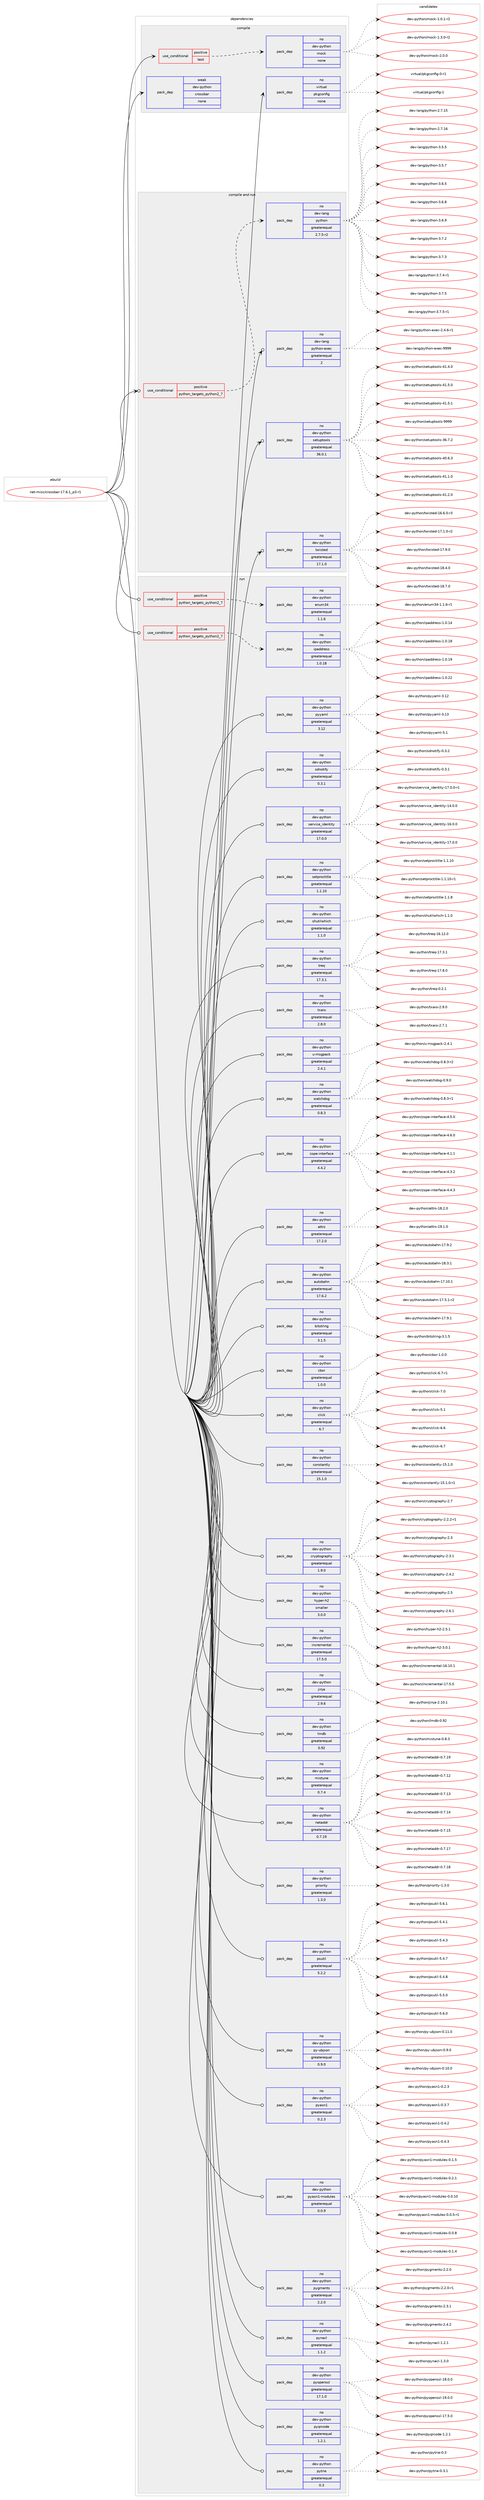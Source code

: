 digraph prolog {

# *************
# Graph options
# *************

newrank=true;
concentrate=true;
compound=true;
graph [rankdir=LR,fontname=Helvetica,fontsize=10,ranksep=1.5];#, ranksep=2.5, nodesep=0.2];
edge  [arrowhead=vee];
node  [fontname=Helvetica,fontsize=10];

# **********
# The ebuild
# **********

subgraph cluster_leftcol {
color=gray;
rank=same;
label=<<i>ebuild</i>>;
id [label="net-misc/crossbar-17.6.1_p3-r1", color=red, width=4, href="../net-misc/crossbar-17.6.1_p3-r1.svg"];
}

# ****************
# The dependencies
# ****************

subgraph cluster_midcol {
color=gray;
label=<<i>dependencies</i>>;
subgraph cluster_compile {
fillcolor="#eeeeee";
style=filled;
label=<<i>compile</i>>;
subgraph cond202887 {
dependency832027 [label=<<TABLE BORDER="0" CELLBORDER="1" CELLSPACING="0" CELLPADDING="4"><TR><TD ROWSPAN="3" CELLPADDING="10">use_conditional</TD></TR><TR><TD>positive</TD></TR><TR><TD>test</TD></TR></TABLE>>, shape=none, color=red];
subgraph pack614534 {
dependency832028 [label=<<TABLE BORDER="0" CELLBORDER="1" CELLSPACING="0" CELLPADDING="4" WIDTH="220"><TR><TD ROWSPAN="6" CELLPADDING="30">pack_dep</TD></TR><TR><TD WIDTH="110">no</TD></TR><TR><TD>dev-python</TD></TR><TR><TD>mock</TD></TR><TR><TD>none</TD></TR><TR><TD></TD></TR></TABLE>>, shape=none, color=blue];
}
dependency832027:e -> dependency832028:w [weight=20,style="dashed",arrowhead="vee"];
}
id:e -> dependency832027:w [weight=20,style="solid",arrowhead="vee"];
subgraph pack614535 {
dependency832029 [label=<<TABLE BORDER="0" CELLBORDER="1" CELLSPACING="0" CELLPADDING="4" WIDTH="220"><TR><TD ROWSPAN="6" CELLPADDING="30">pack_dep</TD></TR><TR><TD WIDTH="110">no</TD></TR><TR><TD>virtual</TD></TR><TR><TD>pkgconfig</TD></TR><TR><TD>none</TD></TR><TR><TD></TD></TR></TABLE>>, shape=none, color=blue];
}
id:e -> dependency832029:w [weight=20,style="solid",arrowhead="vee"];
subgraph pack614536 {
dependency832030 [label=<<TABLE BORDER="0" CELLBORDER="1" CELLSPACING="0" CELLPADDING="4" WIDTH="220"><TR><TD ROWSPAN="6" CELLPADDING="30">pack_dep</TD></TR><TR><TD WIDTH="110">weak</TD></TR><TR><TD>dev-python</TD></TR><TR><TD>crossbar</TD></TR><TR><TD>none</TD></TR><TR><TD></TD></TR></TABLE>>, shape=none, color=blue];
}
id:e -> dependency832030:w [weight=20,style="solid",arrowhead="vee"];
}
subgraph cluster_compileandrun {
fillcolor="#eeeeee";
style=filled;
label=<<i>compile and run</i>>;
subgraph cond202888 {
dependency832031 [label=<<TABLE BORDER="0" CELLBORDER="1" CELLSPACING="0" CELLPADDING="4"><TR><TD ROWSPAN="3" CELLPADDING="10">use_conditional</TD></TR><TR><TD>positive</TD></TR><TR><TD>python_targets_python2_7</TD></TR></TABLE>>, shape=none, color=red];
subgraph pack614537 {
dependency832032 [label=<<TABLE BORDER="0" CELLBORDER="1" CELLSPACING="0" CELLPADDING="4" WIDTH="220"><TR><TD ROWSPAN="6" CELLPADDING="30">pack_dep</TD></TR><TR><TD WIDTH="110">no</TD></TR><TR><TD>dev-lang</TD></TR><TR><TD>python</TD></TR><TR><TD>greaterequal</TD></TR><TR><TD>2.7.5-r2</TD></TR></TABLE>>, shape=none, color=blue];
}
dependency832031:e -> dependency832032:w [weight=20,style="dashed",arrowhead="vee"];
}
id:e -> dependency832031:w [weight=20,style="solid",arrowhead="odotvee"];
subgraph pack614538 {
dependency832033 [label=<<TABLE BORDER="0" CELLBORDER="1" CELLSPACING="0" CELLPADDING="4" WIDTH="220"><TR><TD ROWSPAN="6" CELLPADDING="30">pack_dep</TD></TR><TR><TD WIDTH="110">no</TD></TR><TR><TD>dev-lang</TD></TR><TR><TD>python-exec</TD></TR><TR><TD>greaterequal</TD></TR><TR><TD>2</TD></TR></TABLE>>, shape=none, color=blue];
}
id:e -> dependency832033:w [weight=20,style="solid",arrowhead="odotvee"];
subgraph pack614539 {
dependency832034 [label=<<TABLE BORDER="0" CELLBORDER="1" CELLSPACING="0" CELLPADDING="4" WIDTH="220"><TR><TD ROWSPAN="6" CELLPADDING="30">pack_dep</TD></TR><TR><TD WIDTH="110">no</TD></TR><TR><TD>dev-python</TD></TR><TR><TD>setuptools</TD></TR><TR><TD>greaterequal</TD></TR><TR><TD>36.0.1</TD></TR></TABLE>>, shape=none, color=blue];
}
id:e -> dependency832034:w [weight=20,style="solid",arrowhead="odotvee"];
subgraph pack614540 {
dependency832035 [label=<<TABLE BORDER="0" CELLBORDER="1" CELLSPACING="0" CELLPADDING="4" WIDTH="220"><TR><TD ROWSPAN="6" CELLPADDING="30">pack_dep</TD></TR><TR><TD WIDTH="110">no</TD></TR><TR><TD>dev-python</TD></TR><TR><TD>twisted</TD></TR><TR><TD>greaterequal</TD></TR><TR><TD>17.1.0</TD></TR></TABLE>>, shape=none, color=blue];
}
id:e -> dependency832035:w [weight=20,style="solid",arrowhead="odotvee"];
}
subgraph cluster_run {
fillcolor="#eeeeee";
style=filled;
label=<<i>run</i>>;
subgraph cond202889 {
dependency832036 [label=<<TABLE BORDER="0" CELLBORDER="1" CELLSPACING="0" CELLPADDING="4"><TR><TD ROWSPAN="3" CELLPADDING="10">use_conditional</TD></TR><TR><TD>positive</TD></TR><TR><TD>python_targets_python2_7</TD></TR></TABLE>>, shape=none, color=red];
subgraph pack614541 {
dependency832037 [label=<<TABLE BORDER="0" CELLBORDER="1" CELLSPACING="0" CELLPADDING="4" WIDTH="220"><TR><TD ROWSPAN="6" CELLPADDING="30">pack_dep</TD></TR><TR><TD WIDTH="110">no</TD></TR><TR><TD>dev-python</TD></TR><TR><TD>enum34</TD></TR><TR><TD>greaterequal</TD></TR><TR><TD>1.1.6</TD></TR></TABLE>>, shape=none, color=blue];
}
dependency832036:e -> dependency832037:w [weight=20,style="dashed",arrowhead="vee"];
}
id:e -> dependency832036:w [weight=20,style="solid",arrowhead="odot"];
subgraph cond202890 {
dependency832038 [label=<<TABLE BORDER="0" CELLBORDER="1" CELLSPACING="0" CELLPADDING="4"><TR><TD ROWSPAN="3" CELLPADDING="10">use_conditional</TD></TR><TR><TD>positive</TD></TR><TR><TD>python_targets_python2_7</TD></TR></TABLE>>, shape=none, color=red];
subgraph pack614542 {
dependency832039 [label=<<TABLE BORDER="0" CELLBORDER="1" CELLSPACING="0" CELLPADDING="4" WIDTH="220"><TR><TD ROWSPAN="6" CELLPADDING="30">pack_dep</TD></TR><TR><TD WIDTH="110">no</TD></TR><TR><TD>dev-python</TD></TR><TR><TD>ipaddress</TD></TR><TR><TD>greaterequal</TD></TR><TR><TD>1.0.18</TD></TR></TABLE>>, shape=none, color=blue];
}
dependency832038:e -> dependency832039:w [weight=20,style="dashed",arrowhead="vee"];
}
id:e -> dependency832038:w [weight=20,style="solid",arrowhead="odot"];
subgraph pack614543 {
dependency832040 [label=<<TABLE BORDER="0" CELLBORDER="1" CELLSPACING="0" CELLPADDING="4" WIDTH="220"><TR><TD ROWSPAN="6" CELLPADDING="30">pack_dep</TD></TR><TR><TD WIDTH="110">no</TD></TR><TR><TD>dev-python</TD></TR><TR><TD>attrs</TD></TR><TR><TD>greaterequal</TD></TR><TR><TD>17.2.0</TD></TR></TABLE>>, shape=none, color=blue];
}
id:e -> dependency832040:w [weight=20,style="solid",arrowhead="odot"];
subgraph pack614544 {
dependency832041 [label=<<TABLE BORDER="0" CELLBORDER="1" CELLSPACING="0" CELLPADDING="4" WIDTH="220"><TR><TD ROWSPAN="6" CELLPADDING="30">pack_dep</TD></TR><TR><TD WIDTH="110">no</TD></TR><TR><TD>dev-python</TD></TR><TR><TD>autobahn</TD></TR><TR><TD>greaterequal</TD></TR><TR><TD>17.6.2</TD></TR></TABLE>>, shape=none, color=blue];
}
id:e -> dependency832041:w [weight=20,style="solid",arrowhead="odot"];
subgraph pack614545 {
dependency832042 [label=<<TABLE BORDER="0" CELLBORDER="1" CELLSPACING="0" CELLPADDING="4" WIDTH="220"><TR><TD ROWSPAN="6" CELLPADDING="30">pack_dep</TD></TR><TR><TD WIDTH="110">no</TD></TR><TR><TD>dev-python</TD></TR><TR><TD>bitstring</TD></TR><TR><TD>greaterequal</TD></TR><TR><TD>3.1.5</TD></TR></TABLE>>, shape=none, color=blue];
}
id:e -> dependency832042:w [weight=20,style="solid",arrowhead="odot"];
subgraph pack614546 {
dependency832043 [label=<<TABLE BORDER="0" CELLBORDER="1" CELLSPACING="0" CELLPADDING="4" WIDTH="220"><TR><TD ROWSPAN="6" CELLPADDING="30">pack_dep</TD></TR><TR><TD WIDTH="110">no</TD></TR><TR><TD>dev-python</TD></TR><TR><TD>cbor</TD></TR><TR><TD>greaterequal</TD></TR><TR><TD>1.0.0</TD></TR></TABLE>>, shape=none, color=blue];
}
id:e -> dependency832043:w [weight=20,style="solid",arrowhead="odot"];
subgraph pack614547 {
dependency832044 [label=<<TABLE BORDER="0" CELLBORDER="1" CELLSPACING="0" CELLPADDING="4" WIDTH="220"><TR><TD ROWSPAN="6" CELLPADDING="30">pack_dep</TD></TR><TR><TD WIDTH="110">no</TD></TR><TR><TD>dev-python</TD></TR><TR><TD>click</TD></TR><TR><TD>greaterequal</TD></TR><TR><TD>6.7</TD></TR></TABLE>>, shape=none, color=blue];
}
id:e -> dependency832044:w [weight=20,style="solid",arrowhead="odot"];
subgraph pack614548 {
dependency832045 [label=<<TABLE BORDER="0" CELLBORDER="1" CELLSPACING="0" CELLPADDING="4" WIDTH="220"><TR><TD ROWSPAN="6" CELLPADDING="30">pack_dep</TD></TR><TR><TD WIDTH="110">no</TD></TR><TR><TD>dev-python</TD></TR><TR><TD>constantly</TD></TR><TR><TD>greaterequal</TD></TR><TR><TD>15.1.0</TD></TR></TABLE>>, shape=none, color=blue];
}
id:e -> dependency832045:w [weight=20,style="solid",arrowhead="odot"];
subgraph pack614549 {
dependency832046 [label=<<TABLE BORDER="0" CELLBORDER="1" CELLSPACING="0" CELLPADDING="4" WIDTH="220"><TR><TD ROWSPAN="6" CELLPADDING="30">pack_dep</TD></TR><TR><TD WIDTH="110">no</TD></TR><TR><TD>dev-python</TD></TR><TR><TD>cryptography</TD></TR><TR><TD>greaterequal</TD></TR><TR><TD>1.9.0</TD></TR></TABLE>>, shape=none, color=blue];
}
id:e -> dependency832046:w [weight=20,style="solid",arrowhead="odot"];
subgraph pack614550 {
dependency832047 [label=<<TABLE BORDER="0" CELLBORDER="1" CELLSPACING="0" CELLPADDING="4" WIDTH="220"><TR><TD ROWSPAN="6" CELLPADDING="30">pack_dep</TD></TR><TR><TD WIDTH="110">no</TD></TR><TR><TD>dev-python</TD></TR><TR><TD>hyper-h2</TD></TR><TR><TD>smaller</TD></TR><TR><TD>3.0.0</TD></TR></TABLE>>, shape=none, color=blue];
}
id:e -> dependency832047:w [weight=20,style="solid",arrowhead="odot"];
subgraph pack614551 {
dependency832048 [label=<<TABLE BORDER="0" CELLBORDER="1" CELLSPACING="0" CELLPADDING="4" WIDTH="220"><TR><TD ROWSPAN="6" CELLPADDING="30">pack_dep</TD></TR><TR><TD WIDTH="110">no</TD></TR><TR><TD>dev-python</TD></TR><TR><TD>incremental</TD></TR><TR><TD>greaterequal</TD></TR><TR><TD>17.5.0</TD></TR></TABLE>>, shape=none, color=blue];
}
id:e -> dependency832048:w [weight=20,style="solid",arrowhead="odot"];
subgraph pack614552 {
dependency832049 [label=<<TABLE BORDER="0" CELLBORDER="1" CELLSPACING="0" CELLPADDING="4" WIDTH="220"><TR><TD ROWSPAN="6" CELLPADDING="30">pack_dep</TD></TR><TR><TD WIDTH="110">no</TD></TR><TR><TD>dev-python</TD></TR><TR><TD>jinja</TD></TR><TR><TD>greaterequal</TD></TR><TR><TD>2.9.6</TD></TR></TABLE>>, shape=none, color=blue];
}
id:e -> dependency832049:w [weight=20,style="solid",arrowhead="odot"];
subgraph pack614553 {
dependency832050 [label=<<TABLE BORDER="0" CELLBORDER="1" CELLSPACING="0" CELLPADDING="4" WIDTH="220"><TR><TD ROWSPAN="6" CELLPADDING="30">pack_dep</TD></TR><TR><TD WIDTH="110">no</TD></TR><TR><TD>dev-python</TD></TR><TR><TD>lmdb</TD></TR><TR><TD>greaterequal</TD></TR><TR><TD>0.92</TD></TR></TABLE>>, shape=none, color=blue];
}
id:e -> dependency832050:w [weight=20,style="solid",arrowhead="odot"];
subgraph pack614554 {
dependency832051 [label=<<TABLE BORDER="0" CELLBORDER="1" CELLSPACING="0" CELLPADDING="4" WIDTH="220"><TR><TD ROWSPAN="6" CELLPADDING="30">pack_dep</TD></TR><TR><TD WIDTH="110">no</TD></TR><TR><TD>dev-python</TD></TR><TR><TD>mistune</TD></TR><TR><TD>greaterequal</TD></TR><TR><TD>0.7.4</TD></TR></TABLE>>, shape=none, color=blue];
}
id:e -> dependency832051:w [weight=20,style="solid",arrowhead="odot"];
subgraph pack614555 {
dependency832052 [label=<<TABLE BORDER="0" CELLBORDER="1" CELLSPACING="0" CELLPADDING="4" WIDTH="220"><TR><TD ROWSPAN="6" CELLPADDING="30">pack_dep</TD></TR><TR><TD WIDTH="110">no</TD></TR><TR><TD>dev-python</TD></TR><TR><TD>netaddr</TD></TR><TR><TD>greaterequal</TD></TR><TR><TD>0.7.19</TD></TR></TABLE>>, shape=none, color=blue];
}
id:e -> dependency832052:w [weight=20,style="solid",arrowhead="odot"];
subgraph pack614556 {
dependency832053 [label=<<TABLE BORDER="0" CELLBORDER="1" CELLSPACING="0" CELLPADDING="4" WIDTH="220"><TR><TD ROWSPAN="6" CELLPADDING="30">pack_dep</TD></TR><TR><TD WIDTH="110">no</TD></TR><TR><TD>dev-python</TD></TR><TR><TD>priority</TD></TR><TR><TD>greaterequal</TD></TR><TR><TD>1.3.0</TD></TR></TABLE>>, shape=none, color=blue];
}
id:e -> dependency832053:w [weight=20,style="solid",arrowhead="odot"];
subgraph pack614557 {
dependency832054 [label=<<TABLE BORDER="0" CELLBORDER="1" CELLSPACING="0" CELLPADDING="4" WIDTH="220"><TR><TD ROWSPAN="6" CELLPADDING="30">pack_dep</TD></TR><TR><TD WIDTH="110">no</TD></TR><TR><TD>dev-python</TD></TR><TR><TD>psutil</TD></TR><TR><TD>greaterequal</TD></TR><TR><TD>5.2.2</TD></TR></TABLE>>, shape=none, color=blue];
}
id:e -> dependency832054:w [weight=20,style="solid",arrowhead="odot"];
subgraph pack614558 {
dependency832055 [label=<<TABLE BORDER="0" CELLBORDER="1" CELLSPACING="0" CELLPADDING="4" WIDTH="220"><TR><TD ROWSPAN="6" CELLPADDING="30">pack_dep</TD></TR><TR><TD WIDTH="110">no</TD></TR><TR><TD>dev-python</TD></TR><TR><TD>py-ubjson</TD></TR><TR><TD>greaterequal</TD></TR><TR><TD>0.9.0</TD></TR></TABLE>>, shape=none, color=blue];
}
id:e -> dependency832055:w [weight=20,style="solid",arrowhead="odot"];
subgraph pack614559 {
dependency832056 [label=<<TABLE BORDER="0" CELLBORDER="1" CELLSPACING="0" CELLPADDING="4" WIDTH="220"><TR><TD ROWSPAN="6" CELLPADDING="30">pack_dep</TD></TR><TR><TD WIDTH="110">no</TD></TR><TR><TD>dev-python</TD></TR><TR><TD>pyasn1</TD></TR><TR><TD>greaterequal</TD></TR><TR><TD>0.2.3</TD></TR></TABLE>>, shape=none, color=blue];
}
id:e -> dependency832056:w [weight=20,style="solid",arrowhead="odot"];
subgraph pack614560 {
dependency832057 [label=<<TABLE BORDER="0" CELLBORDER="1" CELLSPACING="0" CELLPADDING="4" WIDTH="220"><TR><TD ROWSPAN="6" CELLPADDING="30">pack_dep</TD></TR><TR><TD WIDTH="110">no</TD></TR><TR><TD>dev-python</TD></TR><TR><TD>pyasn1-modules</TD></TR><TR><TD>greaterequal</TD></TR><TR><TD>0.0.9</TD></TR></TABLE>>, shape=none, color=blue];
}
id:e -> dependency832057:w [weight=20,style="solid",arrowhead="odot"];
subgraph pack614561 {
dependency832058 [label=<<TABLE BORDER="0" CELLBORDER="1" CELLSPACING="0" CELLPADDING="4" WIDTH="220"><TR><TD ROWSPAN="6" CELLPADDING="30">pack_dep</TD></TR><TR><TD WIDTH="110">no</TD></TR><TR><TD>dev-python</TD></TR><TR><TD>pygments</TD></TR><TR><TD>greaterequal</TD></TR><TR><TD>2.2.0</TD></TR></TABLE>>, shape=none, color=blue];
}
id:e -> dependency832058:w [weight=20,style="solid",arrowhead="odot"];
subgraph pack614562 {
dependency832059 [label=<<TABLE BORDER="0" CELLBORDER="1" CELLSPACING="0" CELLPADDING="4" WIDTH="220"><TR><TD ROWSPAN="6" CELLPADDING="30">pack_dep</TD></TR><TR><TD WIDTH="110">no</TD></TR><TR><TD>dev-python</TD></TR><TR><TD>pynacl</TD></TR><TR><TD>greaterequal</TD></TR><TR><TD>1.1.2</TD></TR></TABLE>>, shape=none, color=blue];
}
id:e -> dependency832059:w [weight=20,style="solid",arrowhead="odot"];
subgraph pack614563 {
dependency832060 [label=<<TABLE BORDER="0" CELLBORDER="1" CELLSPACING="0" CELLPADDING="4" WIDTH="220"><TR><TD ROWSPAN="6" CELLPADDING="30">pack_dep</TD></TR><TR><TD WIDTH="110">no</TD></TR><TR><TD>dev-python</TD></TR><TR><TD>pyopenssl</TD></TR><TR><TD>greaterequal</TD></TR><TR><TD>17.1.0</TD></TR></TABLE>>, shape=none, color=blue];
}
id:e -> dependency832060:w [weight=20,style="solid",arrowhead="odot"];
subgraph pack614564 {
dependency832061 [label=<<TABLE BORDER="0" CELLBORDER="1" CELLSPACING="0" CELLPADDING="4" WIDTH="220"><TR><TD ROWSPAN="6" CELLPADDING="30">pack_dep</TD></TR><TR><TD WIDTH="110">no</TD></TR><TR><TD>dev-python</TD></TR><TR><TD>pyqrcode</TD></TR><TR><TD>greaterequal</TD></TR><TR><TD>1.2.1</TD></TR></TABLE>>, shape=none, color=blue];
}
id:e -> dependency832061:w [weight=20,style="solid",arrowhead="odot"];
subgraph pack614565 {
dependency832062 [label=<<TABLE BORDER="0" CELLBORDER="1" CELLSPACING="0" CELLPADDING="4" WIDTH="220"><TR><TD ROWSPAN="6" CELLPADDING="30">pack_dep</TD></TR><TR><TD WIDTH="110">no</TD></TR><TR><TD>dev-python</TD></TR><TR><TD>pytrie</TD></TR><TR><TD>greaterequal</TD></TR><TR><TD>0.3</TD></TR></TABLE>>, shape=none, color=blue];
}
id:e -> dependency832062:w [weight=20,style="solid",arrowhead="odot"];
subgraph pack614566 {
dependency832063 [label=<<TABLE BORDER="0" CELLBORDER="1" CELLSPACING="0" CELLPADDING="4" WIDTH="220"><TR><TD ROWSPAN="6" CELLPADDING="30">pack_dep</TD></TR><TR><TD WIDTH="110">no</TD></TR><TR><TD>dev-python</TD></TR><TR><TD>pyyaml</TD></TR><TR><TD>greaterequal</TD></TR><TR><TD>3.12</TD></TR></TABLE>>, shape=none, color=blue];
}
id:e -> dependency832063:w [weight=20,style="solid",arrowhead="odot"];
subgraph pack614567 {
dependency832064 [label=<<TABLE BORDER="0" CELLBORDER="1" CELLSPACING="0" CELLPADDING="4" WIDTH="220"><TR><TD ROWSPAN="6" CELLPADDING="30">pack_dep</TD></TR><TR><TD WIDTH="110">no</TD></TR><TR><TD>dev-python</TD></TR><TR><TD>sdnotify</TD></TR><TR><TD>greaterequal</TD></TR><TR><TD>0.3.1</TD></TR></TABLE>>, shape=none, color=blue];
}
id:e -> dependency832064:w [weight=20,style="solid",arrowhead="odot"];
subgraph pack614568 {
dependency832065 [label=<<TABLE BORDER="0" CELLBORDER="1" CELLSPACING="0" CELLPADDING="4" WIDTH="220"><TR><TD ROWSPAN="6" CELLPADDING="30">pack_dep</TD></TR><TR><TD WIDTH="110">no</TD></TR><TR><TD>dev-python</TD></TR><TR><TD>service_identity</TD></TR><TR><TD>greaterequal</TD></TR><TR><TD>17.0.0</TD></TR></TABLE>>, shape=none, color=blue];
}
id:e -> dependency832065:w [weight=20,style="solid",arrowhead="odot"];
subgraph pack614569 {
dependency832066 [label=<<TABLE BORDER="0" CELLBORDER="1" CELLSPACING="0" CELLPADDING="4" WIDTH="220"><TR><TD ROWSPAN="6" CELLPADDING="30">pack_dep</TD></TR><TR><TD WIDTH="110">no</TD></TR><TR><TD>dev-python</TD></TR><TR><TD>setproctitle</TD></TR><TR><TD>greaterequal</TD></TR><TR><TD>1.1.10</TD></TR></TABLE>>, shape=none, color=blue];
}
id:e -> dependency832066:w [weight=20,style="solid",arrowhead="odot"];
subgraph pack614570 {
dependency832067 [label=<<TABLE BORDER="0" CELLBORDER="1" CELLSPACING="0" CELLPADDING="4" WIDTH="220"><TR><TD ROWSPAN="6" CELLPADDING="30">pack_dep</TD></TR><TR><TD WIDTH="110">no</TD></TR><TR><TD>dev-python</TD></TR><TR><TD>shutilwhich</TD></TR><TR><TD>greaterequal</TD></TR><TR><TD>1.1.0</TD></TR></TABLE>>, shape=none, color=blue];
}
id:e -> dependency832067:w [weight=20,style="solid",arrowhead="odot"];
subgraph pack614571 {
dependency832068 [label=<<TABLE BORDER="0" CELLBORDER="1" CELLSPACING="0" CELLPADDING="4" WIDTH="220"><TR><TD ROWSPAN="6" CELLPADDING="30">pack_dep</TD></TR><TR><TD WIDTH="110">no</TD></TR><TR><TD>dev-python</TD></TR><TR><TD>treq</TD></TR><TR><TD>greaterequal</TD></TR><TR><TD>17.3.1</TD></TR></TABLE>>, shape=none, color=blue];
}
id:e -> dependency832068:w [weight=20,style="solid",arrowhead="odot"];
subgraph pack614572 {
dependency832069 [label=<<TABLE BORDER="0" CELLBORDER="1" CELLSPACING="0" CELLPADDING="4" WIDTH="220"><TR><TD ROWSPAN="6" CELLPADDING="30">pack_dep</TD></TR><TR><TD WIDTH="110">no</TD></TR><TR><TD>dev-python</TD></TR><TR><TD>txaio</TD></TR><TR><TD>greaterequal</TD></TR><TR><TD>2.8.0</TD></TR></TABLE>>, shape=none, color=blue];
}
id:e -> dependency832069:w [weight=20,style="solid",arrowhead="odot"];
subgraph pack614573 {
dependency832070 [label=<<TABLE BORDER="0" CELLBORDER="1" CELLSPACING="0" CELLPADDING="4" WIDTH="220"><TR><TD ROWSPAN="6" CELLPADDING="30">pack_dep</TD></TR><TR><TD WIDTH="110">no</TD></TR><TR><TD>dev-python</TD></TR><TR><TD>u-msgpack</TD></TR><TR><TD>greaterequal</TD></TR><TR><TD>2.4.1</TD></TR></TABLE>>, shape=none, color=blue];
}
id:e -> dependency832070:w [weight=20,style="solid",arrowhead="odot"];
subgraph pack614574 {
dependency832071 [label=<<TABLE BORDER="0" CELLBORDER="1" CELLSPACING="0" CELLPADDING="4" WIDTH="220"><TR><TD ROWSPAN="6" CELLPADDING="30">pack_dep</TD></TR><TR><TD WIDTH="110">no</TD></TR><TR><TD>dev-python</TD></TR><TR><TD>watchdog</TD></TR><TR><TD>greaterequal</TD></TR><TR><TD>0.8.3</TD></TR></TABLE>>, shape=none, color=blue];
}
id:e -> dependency832071:w [weight=20,style="solid",arrowhead="odot"];
subgraph pack614575 {
dependency832072 [label=<<TABLE BORDER="0" CELLBORDER="1" CELLSPACING="0" CELLPADDING="4" WIDTH="220"><TR><TD ROWSPAN="6" CELLPADDING="30">pack_dep</TD></TR><TR><TD WIDTH="110">no</TD></TR><TR><TD>dev-python</TD></TR><TR><TD>zope-interface</TD></TR><TR><TD>greaterequal</TD></TR><TR><TD>4.4.2</TD></TR></TABLE>>, shape=none, color=blue];
}
id:e -> dependency832072:w [weight=20,style="solid",arrowhead="odot"];
}
}

# **************
# The candidates
# **************

subgraph cluster_choices {
rank=same;
color=gray;
label=<<i>candidates</i>>;

subgraph choice614534 {
color=black;
nodesep=1;
choice1001011184511212111610411111047109111991074549464846494511450 [label="dev-python/mock-1.0.1-r2", color=red, width=4,href="../dev-python/mock-1.0.1-r2.svg"];
choice1001011184511212111610411111047109111991074549465146484511450 [label="dev-python/mock-1.3.0-r2", color=red, width=4,href="../dev-python/mock-1.3.0-r2.svg"];
choice100101118451121211161041111104710911199107455046484648 [label="dev-python/mock-2.0.0", color=red, width=4,href="../dev-python/mock-2.0.0.svg"];
dependency832028:e -> choice1001011184511212111610411111047109111991074549464846494511450:w [style=dotted,weight="100"];
dependency832028:e -> choice1001011184511212111610411111047109111991074549465146484511450:w [style=dotted,weight="100"];
dependency832028:e -> choice100101118451121211161041111104710911199107455046484648:w [style=dotted,weight="100"];
}
subgraph choice614535 {
color=black;
nodesep=1;
choice11810511411611797108471121071039911111010210510345484511449 [label="virtual/pkgconfig-0-r1", color=red, width=4,href="../virtual/pkgconfig-0-r1.svg"];
choice1181051141161179710847112107103991111101021051034549 [label="virtual/pkgconfig-1", color=red, width=4,href="../virtual/pkgconfig-1.svg"];
dependency832029:e -> choice11810511411611797108471121071039911111010210510345484511449:w [style=dotted,weight="100"];
dependency832029:e -> choice1181051141161179710847112107103991111101021051034549:w [style=dotted,weight="100"];
}
subgraph choice614536 {
color=black;
nodesep=1;
}
subgraph choice614537 {
color=black;
nodesep=1;
choice10010111845108971101034711212111610411111045504655464953 [label="dev-lang/python-2.7.15", color=red, width=4,href="../dev-lang/python-2.7.15.svg"];
choice10010111845108971101034711212111610411111045504655464954 [label="dev-lang/python-2.7.16", color=red, width=4,href="../dev-lang/python-2.7.16.svg"];
choice100101118451089711010347112121116104111110455146534653 [label="dev-lang/python-3.5.5", color=red, width=4,href="../dev-lang/python-3.5.5.svg"];
choice100101118451089711010347112121116104111110455146534655 [label="dev-lang/python-3.5.7", color=red, width=4,href="../dev-lang/python-3.5.7.svg"];
choice100101118451089711010347112121116104111110455146544653 [label="dev-lang/python-3.6.5", color=red, width=4,href="../dev-lang/python-3.6.5.svg"];
choice100101118451089711010347112121116104111110455146544656 [label="dev-lang/python-3.6.8", color=red, width=4,href="../dev-lang/python-3.6.8.svg"];
choice100101118451089711010347112121116104111110455146544657 [label="dev-lang/python-3.6.9", color=red, width=4,href="../dev-lang/python-3.6.9.svg"];
choice100101118451089711010347112121116104111110455146554650 [label="dev-lang/python-3.7.2", color=red, width=4,href="../dev-lang/python-3.7.2.svg"];
choice100101118451089711010347112121116104111110455146554651 [label="dev-lang/python-3.7.3", color=red, width=4,href="../dev-lang/python-3.7.3.svg"];
choice1001011184510897110103471121211161041111104551465546524511449 [label="dev-lang/python-3.7.4-r1", color=red, width=4,href="../dev-lang/python-3.7.4-r1.svg"];
choice100101118451089711010347112121116104111110455146554653 [label="dev-lang/python-3.7.5", color=red, width=4,href="../dev-lang/python-3.7.5.svg"];
choice1001011184510897110103471121211161041111104551465546534511449 [label="dev-lang/python-3.7.5-r1", color=red, width=4,href="../dev-lang/python-3.7.5-r1.svg"];
dependency832032:e -> choice10010111845108971101034711212111610411111045504655464953:w [style=dotted,weight="100"];
dependency832032:e -> choice10010111845108971101034711212111610411111045504655464954:w [style=dotted,weight="100"];
dependency832032:e -> choice100101118451089711010347112121116104111110455146534653:w [style=dotted,weight="100"];
dependency832032:e -> choice100101118451089711010347112121116104111110455146534655:w [style=dotted,weight="100"];
dependency832032:e -> choice100101118451089711010347112121116104111110455146544653:w [style=dotted,weight="100"];
dependency832032:e -> choice100101118451089711010347112121116104111110455146544656:w [style=dotted,weight="100"];
dependency832032:e -> choice100101118451089711010347112121116104111110455146544657:w [style=dotted,weight="100"];
dependency832032:e -> choice100101118451089711010347112121116104111110455146554650:w [style=dotted,weight="100"];
dependency832032:e -> choice100101118451089711010347112121116104111110455146554651:w [style=dotted,weight="100"];
dependency832032:e -> choice1001011184510897110103471121211161041111104551465546524511449:w [style=dotted,weight="100"];
dependency832032:e -> choice100101118451089711010347112121116104111110455146554653:w [style=dotted,weight="100"];
dependency832032:e -> choice1001011184510897110103471121211161041111104551465546534511449:w [style=dotted,weight="100"];
}
subgraph choice614538 {
color=black;
nodesep=1;
choice10010111845108971101034711212111610411111045101120101994550465246544511449 [label="dev-lang/python-exec-2.4.6-r1", color=red, width=4,href="../dev-lang/python-exec-2.4.6-r1.svg"];
choice10010111845108971101034711212111610411111045101120101994557575757 [label="dev-lang/python-exec-9999", color=red, width=4,href="../dev-lang/python-exec-9999.svg"];
dependency832033:e -> choice10010111845108971101034711212111610411111045101120101994550465246544511449:w [style=dotted,weight="100"];
dependency832033:e -> choice10010111845108971101034711212111610411111045101120101994557575757:w [style=dotted,weight="100"];
}
subgraph choice614539 {
color=black;
nodesep=1;
choice100101118451121211161041111104711510111611711211611111110811545515446554650 [label="dev-python/setuptools-36.7.2", color=red, width=4,href="../dev-python/setuptools-36.7.2.svg"];
choice100101118451121211161041111104711510111611711211611111110811545524846544651 [label="dev-python/setuptools-40.6.3", color=red, width=4,href="../dev-python/setuptools-40.6.3.svg"];
choice100101118451121211161041111104711510111611711211611111110811545524946494648 [label="dev-python/setuptools-41.1.0", color=red, width=4,href="../dev-python/setuptools-41.1.0.svg"];
choice100101118451121211161041111104711510111611711211611111110811545524946504648 [label="dev-python/setuptools-41.2.0", color=red, width=4,href="../dev-python/setuptools-41.2.0.svg"];
choice100101118451121211161041111104711510111611711211611111110811545524946524648 [label="dev-python/setuptools-41.4.0", color=red, width=4,href="../dev-python/setuptools-41.4.0.svg"];
choice100101118451121211161041111104711510111611711211611111110811545524946534648 [label="dev-python/setuptools-41.5.0", color=red, width=4,href="../dev-python/setuptools-41.5.0.svg"];
choice100101118451121211161041111104711510111611711211611111110811545524946534649 [label="dev-python/setuptools-41.5.1", color=red, width=4,href="../dev-python/setuptools-41.5.1.svg"];
choice10010111845112121116104111110471151011161171121161111111081154557575757 [label="dev-python/setuptools-9999", color=red, width=4,href="../dev-python/setuptools-9999.svg"];
dependency832034:e -> choice100101118451121211161041111104711510111611711211611111110811545515446554650:w [style=dotted,weight="100"];
dependency832034:e -> choice100101118451121211161041111104711510111611711211611111110811545524846544651:w [style=dotted,weight="100"];
dependency832034:e -> choice100101118451121211161041111104711510111611711211611111110811545524946494648:w [style=dotted,weight="100"];
dependency832034:e -> choice100101118451121211161041111104711510111611711211611111110811545524946504648:w [style=dotted,weight="100"];
dependency832034:e -> choice100101118451121211161041111104711510111611711211611111110811545524946524648:w [style=dotted,weight="100"];
dependency832034:e -> choice100101118451121211161041111104711510111611711211611111110811545524946534648:w [style=dotted,weight="100"];
dependency832034:e -> choice100101118451121211161041111104711510111611711211611111110811545524946534649:w [style=dotted,weight="100"];
dependency832034:e -> choice10010111845112121116104111110471151011161171121161111111081154557575757:w [style=dotted,weight="100"];
}
subgraph choice614540 {
color=black;
nodesep=1;
choice1001011184511212111610411111047116119105115116101100454954465446484511451 [label="dev-python/twisted-16.6.0-r3", color=red, width=4,href="../dev-python/twisted-16.6.0-r3.svg"];
choice1001011184511212111610411111047116119105115116101100454955464946484511450 [label="dev-python/twisted-17.1.0-r2", color=red, width=4,href="../dev-python/twisted-17.1.0-r2.svg"];
choice100101118451121211161041111104711611910511511610110045495546574648 [label="dev-python/twisted-17.9.0", color=red, width=4,href="../dev-python/twisted-17.9.0.svg"];
choice100101118451121211161041111104711611910511511610110045495646524648 [label="dev-python/twisted-18.4.0", color=red, width=4,href="../dev-python/twisted-18.4.0.svg"];
choice100101118451121211161041111104711611910511511610110045495646554648 [label="dev-python/twisted-18.7.0", color=red, width=4,href="../dev-python/twisted-18.7.0.svg"];
dependency832035:e -> choice1001011184511212111610411111047116119105115116101100454954465446484511451:w [style=dotted,weight="100"];
dependency832035:e -> choice1001011184511212111610411111047116119105115116101100454955464946484511450:w [style=dotted,weight="100"];
dependency832035:e -> choice100101118451121211161041111104711611910511511610110045495546574648:w [style=dotted,weight="100"];
dependency832035:e -> choice100101118451121211161041111104711611910511511610110045495646524648:w [style=dotted,weight="100"];
dependency832035:e -> choice100101118451121211161041111104711611910511511610110045495646554648:w [style=dotted,weight="100"];
}
subgraph choice614541 {
color=black;
nodesep=1;
choice100101118451121211161041111104710111011710951524549464946544511449 [label="dev-python/enum34-1.1.6-r1", color=red, width=4,href="../dev-python/enum34-1.1.6-r1.svg"];
dependency832037:e -> choice100101118451121211161041111104710111011710951524549464946544511449:w [style=dotted,weight="100"];
}
subgraph choice614542 {
color=black;
nodesep=1;
choice10010111845112121116104111110471051129710010011410111511545494648464952 [label="dev-python/ipaddress-1.0.14", color=red, width=4,href="../dev-python/ipaddress-1.0.14.svg"];
choice10010111845112121116104111110471051129710010011410111511545494648464956 [label="dev-python/ipaddress-1.0.18", color=red, width=4,href="../dev-python/ipaddress-1.0.18.svg"];
choice10010111845112121116104111110471051129710010011410111511545494648464957 [label="dev-python/ipaddress-1.0.19", color=red, width=4,href="../dev-python/ipaddress-1.0.19.svg"];
choice10010111845112121116104111110471051129710010011410111511545494648465050 [label="dev-python/ipaddress-1.0.22", color=red, width=4,href="../dev-python/ipaddress-1.0.22.svg"];
dependency832039:e -> choice10010111845112121116104111110471051129710010011410111511545494648464952:w [style=dotted,weight="100"];
dependency832039:e -> choice10010111845112121116104111110471051129710010011410111511545494648464956:w [style=dotted,weight="100"];
dependency832039:e -> choice10010111845112121116104111110471051129710010011410111511545494648464957:w [style=dotted,weight="100"];
dependency832039:e -> choice10010111845112121116104111110471051129710010011410111511545494648465050:w [style=dotted,weight="100"];
}
subgraph choice614543 {
color=black;
nodesep=1;
choice10010111845112121116104111110479711611611411545495646504648 [label="dev-python/attrs-18.2.0", color=red, width=4,href="../dev-python/attrs-18.2.0.svg"];
choice10010111845112121116104111110479711611611411545495746494648 [label="dev-python/attrs-19.1.0", color=red, width=4,href="../dev-python/attrs-19.1.0.svg"];
dependency832040:e -> choice10010111845112121116104111110479711611611411545495646504648:w [style=dotted,weight="100"];
dependency832040:e -> choice10010111845112121116104111110479711611611411545495746494648:w [style=dotted,weight="100"];
}
subgraph choice614544 {
color=black;
nodesep=1;
choice10010111845112121116104111110479711711611198971041104549554649484649 [label="dev-python/autobahn-17.10.1", color=red, width=4,href="../dev-python/autobahn-17.10.1.svg"];
choice1001011184511212111610411111047971171161119897104110454955465346494511450 [label="dev-python/autobahn-17.5.1-r2", color=red, width=4,href="../dev-python/autobahn-17.5.1-r2.svg"];
choice100101118451121211161041111104797117116111989710411045495546574649 [label="dev-python/autobahn-17.9.1", color=red, width=4,href="../dev-python/autobahn-17.9.1.svg"];
choice100101118451121211161041111104797117116111989710411045495546574650 [label="dev-python/autobahn-17.9.2", color=red, width=4,href="../dev-python/autobahn-17.9.2.svg"];
choice100101118451121211161041111104797117116111989710411045495646514649 [label="dev-python/autobahn-18.3.1", color=red, width=4,href="../dev-python/autobahn-18.3.1.svg"];
dependency832041:e -> choice10010111845112121116104111110479711711611198971041104549554649484649:w [style=dotted,weight="100"];
dependency832041:e -> choice1001011184511212111610411111047971171161119897104110454955465346494511450:w [style=dotted,weight="100"];
dependency832041:e -> choice100101118451121211161041111104797117116111989710411045495546574649:w [style=dotted,weight="100"];
dependency832041:e -> choice100101118451121211161041111104797117116111989710411045495546574650:w [style=dotted,weight="100"];
dependency832041:e -> choice100101118451121211161041111104797117116111989710411045495646514649:w [style=dotted,weight="100"];
}
subgraph choice614545 {
color=black;
nodesep=1;
choice100101118451121211161041111104798105116115116114105110103455146494653 [label="dev-python/bitstring-3.1.5", color=red, width=4,href="../dev-python/bitstring-3.1.5.svg"];
dependency832042:e -> choice100101118451121211161041111104798105116115116114105110103455146494653:w [style=dotted,weight="100"];
}
subgraph choice614546 {
color=black;
nodesep=1;
choice10010111845112121116104111110479998111114454946484648 [label="dev-python/cbor-1.0.0", color=red, width=4,href="../dev-python/cbor-1.0.0.svg"];
dependency832043:e -> choice10010111845112121116104111110479998111114454946484648:w [style=dotted,weight="100"];
}
subgraph choice614547 {
color=black;
nodesep=1;
choice1001011184511212111610411111047991081059910745534649 [label="dev-python/click-5.1", color=red, width=4,href="../dev-python/click-5.1.svg"];
choice1001011184511212111610411111047991081059910745544654 [label="dev-python/click-6.6", color=red, width=4,href="../dev-python/click-6.6.svg"];
choice1001011184511212111610411111047991081059910745544655 [label="dev-python/click-6.7", color=red, width=4,href="../dev-python/click-6.7.svg"];
choice10010111845112121116104111110479910810599107455446554511449 [label="dev-python/click-6.7-r1", color=red, width=4,href="../dev-python/click-6.7-r1.svg"];
choice1001011184511212111610411111047991081059910745554648 [label="dev-python/click-7.0", color=red, width=4,href="../dev-python/click-7.0.svg"];
dependency832044:e -> choice1001011184511212111610411111047991081059910745534649:w [style=dotted,weight="100"];
dependency832044:e -> choice1001011184511212111610411111047991081059910745544654:w [style=dotted,weight="100"];
dependency832044:e -> choice1001011184511212111610411111047991081059910745544655:w [style=dotted,weight="100"];
dependency832044:e -> choice10010111845112121116104111110479910810599107455446554511449:w [style=dotted,weight="100"];
dependency832044:e -> choice1001011184511212111610411111047991081059910745554648:w [style=dotted,weight="100"];
}
subgraph choice614548 {
color=black;
nodesep=1;
choice1001011184511212111610411111047991111101151169711011610812145495346494648 [label="dev-python/constantly-15.1.0", color=red, width=4,href="../dev-python/constantly-15.1.0.svg"];
choice10010111845112121116104111110479911111011511697110116108121454953464946484511449 [label="dev-python/constantly-15.1.0-r1", color=red, width=4,href="../dev-python/constantly-15.1.0-r1.svg"];
dependency832045:e -> choice1001011184511212111610411111047991111101151169711011610812145495346494648:w [style=dotted,weight="100"];
dependency832045:e -> choice10010111845112121116104111110479911111011511697110116108121454953464946484511449:w [style=dotted,weight="100"];
}
subgraph choice614549 {
color=black;
nodesep=1;
choice100101118451121211161041111104799114121112116111103114971121041214550465046504511449 [label="dev-python/cryptography-2.2.2-r1", color=red, width=4,href="../dev-python/cryptography-2.2.2-r1.svg"];
choice1001011184511212111610411111047991141211121161111031149711210412145504651 [label="dev-python/cryptography-2.3", color=red, width=4,href="../dev-python/cryptography-2.3.svg"];
choice10010111845112121116104111110479911412111211611110311497112104121455046514649 [label="dev-python/cryptography-2.3.1", color=red, width=4,href="../dev-python/cryptography-2.3.1.svg"];
choice10010111845112121116104111110479911412111211611110311497112104121455046524650 [label="dev-python/cryptography-2.4.2", color=red, width=4,href="../dev-python/cryptography-2.4.2.svg"];
choice1001011184511212111610411111047991141211121161111031149711210412145504653 [label="dev-python/cryptography-2.5", color=red, width=4,href="../dev-python/cryptography-2.5.svg"];
choice10010111845112121116104111110479911412111211611110311497112104121455046544649 [label="dev-python/cryptography-2.6.1", color=red, width=4,href="../dev-python/cryptography-2.6.1.svg"];
choice1001011184511212111610411111047991141211121161111031149711210412145504655 [label="dev-python/cryptography-2.7", color=red, width=4,href="../dev-python/cryptography-2.7.svg"];
dependency832046:e -> choice100101118451121211161041111104799114121112116111103114971121041214550465046504511449:w [style=dotted,weight="100"];
dependency832046:e -> choice1001011184511212111610411111047991141211121161111031149711210412145504651:w [style=dotted,weight="100"];
dependency832046:e -> choice10010111845112121116104111110479911412111211611110311497112104121455046514649:w [style=dotted,weight="100"];
dependency832046:e -> choice10010111845112121116104111110479911412111211611110311497112104121455046524650:w [style=dotted,weight="100"];
dependency832046:e -> choice1001011184511212111610411111047991141211121161111031149711210412145504653:w [style=dotted,weight="100"];
dependency832046:e -> choice10010111845112121116104111110479911412111211611110311497112104121455046544649:w [style=dotted,weight="100"];
dependency832046:e -> choice1001011184511212111610411111047991141211121161111031149711210412145504655:w [style=dotted,weight="100"];
}
subgraph choice614550 {
color=black;
nodesep=1;
choice10010111845112121116104111110471041211121011144510450455046534649 [label="dev-python/hyper-h2-2.5.1", color=red, width=4,href="../dev-python/hyper-h2-2.5.1.svg"];
choice10010111845112121116104111110471041211121011144510450455146484649 [label="dev-python/hyper-h2-3.0.1", color=red, width=4,href="../dev-python/hyper-h2-3.0.1.svg"];
dependency832047:e -> choice10010111845112121116104111110471041211121011144510450455046534649:w [style=dotted,weight="100"];
dependency832047:e -> choice10010111845112121116104111110471041211121011144510450455146484649:w [style=dotted,weight="100"];
}
subgraph choice614551 {
color=black;
nodesep=1;
choice100101118451121211161041111104710511099114101109101110116971084549544649484649 [label="dev-python/incremental-16.10.1", color=red, width=4,href="../dev-python/incremental-16.10.1.svg"];
choice1001011184511212111610411111047105110991141011091011101169710845495546534648 [label="dev-python/incremental-17.5.0", color=red, width=4,href="../dev-python/incremental-17.5.0.svg"];
dependency832048:e -> choice100101118451121211161041111104710511099114101109101110116971084549544649484649:w [style=dotted,weight="100"];
dependency832048:e -> choice1001011184511212111610411111047105110991141011091011101169710845495546534648:w [style=dotted,weight="100"];
}
subgraph choice614552 {
color=black;
nodesep=1;
choice10010111845112121116104111110471061051101069745504649484649 [label="dev-python/jinja-2.10.1", color=red, width=4,href="../dev-python/jinja-2.10.1.svg"];
dependency832049:e -> choice10010111845112121116104111110471061051101069745504649484649:w [style=dotted,weight="100"];
}
subgraph choice614553 {
color=black;
nodesep=1;
choice1001011184511212111610411111047108109100984548465750 [label="dev-python/lmdb-0.92", color=red, width=4,href="../dev-python/lmdb-0.92.svg"];
dependency832050:e -> choice1001011184511212111610411111047108109100984548465750:w [style=dotted,weight="100"];
}
subgraph choice614554 {
color=black;
nodesep=1;
choice1001011184511212111610411111047109105115116117110101454846564651 [label="dev-python/mistune-0.8.3", color=red, width=4,href="../dev-python/mistune-0.8.3.svg"];
dependency832051:e -> choice1001011184511212111610411111047109105115116117110101454846564651:w [style=dotted,weight="100"];
}
subgraph choice614555 {
color=black;
nodesep=1;
choice10010111845112121116104111110471101011169710010011445484655464950 [label="dev-python/netaddr-0.7.12", color=red, width=4,href="../dev-python/netaddr-0.7.12.svg"];
choice10010111845112121116104111110471101011169710010011445484655464951 [label="dev-python/netaddr-0.7.13", color=red, width=4,href="../dev-python/netaddr-0.7.13.svg"];
choice10010111845112121116104111110471101011169710010011445484655464952 [label="dev-python/netaddr-0.7.14", color=red, width=4,href="../dev-python/netaddr-0.7.14.svg"];
choice10010111845112121116104111110471101011169710010011445484655464953 [label="dev-python/netaddr-0.7.15", color=red, width=4,href="../dev-python/netaddr-0.7.15.svg"];
choice10010111845112121116104111110471101011169710010011445484655464955 [label="dev-python/netaddr-0.7.17", color=red, width=4,href="../dev-python/netaddr-0.7.17.svg"];
choice10010111845112121116104111110471101011169710010011445484655464956 [label="dev-python/netaddr-0.7.18", color=red, width=4,href="../dev-python/netaddr-0.7.18.svg"];
choice10010111845112121116104111110471101011169710010011445484655464957 [label="dev-python/netaddr-0.7.19", color=red, width=4,href="../dev-python/netaddr-0.7.19.svg"];
dependency832052:e -> choice10010111845112121116104111110471101011169710010011445484655464950:w [style=dotted,weight="100"];
dependency832052:e -> choice10010111845112121116104111110471101011169710010011445484655464951:w [style=dotted,weight="100"];
dependency832052:e -> choice10010111845112121116104111110471101011169710010011445484655464952:w [style=dotted,weight="100"];
dependency832052:e -> choice10010111845112121116104111110471101011169710010011445484655464953:w [style=dotted,weight="100"];
dependency832052:e -> choice10010111845112121116104111110471101011169710010011445484655464955:w [style=dotted,weight="100"];
dependency832052:e -> choice10010111845112121116104111110471101011169710010011445484655464956:w [style=dotted,weight="100"];
dependency832052:e -> choice10010111845112121116104111110471101011169710010011445484655464957:w [style=dotted,weight="100"];
}
subgraph choice614556 {
color=black;
nodesep=1;
choice1001011184511212111610411111047112114105111114105116121454946514648 [label="dev-python/priority-1.3.0", color=red, width=4,href="../dev-python/priority-1.3.0.svg"];
dependency832053:e -> choice1001011184511212111610411111047112114105111114105116121454946514648:w [style=dotted,weight="100"];
}
subgraph choice614557 {
color=black;
nodesep=1;
choice1001011184511212111610411111047112115117116105108455346524649 [label="dev-python/psutil-5.4.1", color=red, width=4,href="../dev-python/psutil-5.4.1.svg"];
choice1001011184511212111610411111047112115117116105108455346524651 [label="dev-python/psutil-5.4.3", color=red, width=4,href="../dev-python/psutil-5.4.3.svg"];
choice1001011184511212111610411111047112115117116105108455346524655 [label="dev-python/psutil-5.4.7", color=red, width=4,href="../dev-python/psutil-5.4.7.svg"];
choice1001011184511212111610411111047112115117116105108455346524656 [label="dev-python/psutil-5.4.8", color=red, width=4,href="../dev-python/psutil-5.4.8.svg"];
choice1001011184511212111610411111047112115117116105108455346534648 [label="dev-python/psutil-5.5.0", color=red, width=4,href="../dev-python/psutil-5.5.0.svg"];
choice1001011184511212111610411111047112115117116105108455346544648 [label="dev-python/psutil-5.6.0", color=red, width=4,href="../dev-python/psutil-5.6.0.svg"];
choice1001011184511212111610411111047112115117116105108455346544649 [label="dev-python/psutil-5.6.1", color=red, width=4,href="../dev-python/psutil-5.6.1.svg"];
dependency832054:e -> choice1001011184511212111610411111047112115117116105108455346524649:w [style=dotted,weight="100"];
dependency832054:e -> choice1001011184511212111610411111047112115117116105108455346524651:w [style=dotted,weight="100"];
dependency832054:e -> choice1001011184511212111610411111047112115117116105108455346524655:w [style=dotted,weight="100"];
dependency832054:e -> choice1001011184511212111610411111047112115117116105108455346524656:w [style=dotted,weight="100"];
dependency832054:e -> choice1001011184511212111610411111047112115117116105108455346534648:w [style=dotted,weight="100"];
dependency832054:e -> choice1001011184511212111610411111047112115117116105108455346544648:w [style=dotted,weight="100"];
dependency832054:e -> choice1001011184511212111610411111047112115117116105108455346544649:w [style=dotted,weight="100"];
}
subgraph choice614558 {
color=black;
nodesep=1;
choice1001011184511212111610411111047112121451179810611511111045484649484648 [label="dev-python/py-ubjson-0.10.0", color=red, width=4,href="../dev-python/py-ubjson-0.10.0.svg"];
choice1001011184511212111610411111047112121451179810611511111045484649494648 [label="dev-python/py-ubjson-0.11.0", color=red, width=4,href="../dev-python/py-ubjson-0.11.0.svg"];
choice10010111845112121116104111110471121214511798106115111110454846574648 [label="dev-python/py-ubjson-0.9.0", color=red, width=4,href="../dev-python/py-ubjson-0.9.0.svg"];
dependency832055:e -> choice1001011184511212111610411111047112121451179810611511111045484649484648:w [style=dotted,weight="100"];
dependency832055:e -> choice1001011184511212111610411111047112121451179810611511111045484649494648:w [style=dotted,weight="100"];
dependency832055:e -> choice10010111845112121116104111110471121214511798106115111110454846574648:w [style=dotted,weight="100"];
}
subgraph choice614559 {
color=black;
nodesep=1;
choice10010111845112121116104111110471121219711511049454846504651 [label="dev-python/pyasn1-0.2.3", color=red, width=4,href="../dev-python/pyasn1-0.2.3.svg"];
choice10010111845112121116104111110471121219711511049454846514655 [label="dev-python/pyasn1-0.3.7", color=red, width=4,href="../dev-python/pyasn1-0.3.7.svg"];
choice10010111845112121116104111110471121219711511049454846524650 [label="dev-python/pyasn1-0.4.2", color=red, width=4,href="../dev-python/pyasn1-0.4.2.svg"];
choice10010111845112121116104111110471121219711511049454846524651 [label="dev-python/pyasn1-0.4.3", color=red, width=4,href="../dev-python/pyasn1-0.4.3.svg"];
dependency832056:e -> choice10010111845112121116104111110471121219711511049454846504651:w [style=dotted,weight="100"];
dependency832056:e -> choice10010111845112121116104111110471121219711511049454846514655:w [style=dotted,weight="100"];
dependency832056:e -> choice10010111845112121116104111110471121219711511049454846524650:w [style=dotted,weight="100"];
dependency832056:e -> choice10010111845112121116104111110471121219711511049454846524651:w [style=dotted,weight="100"];
}
subgraph choice614560 {
color=black;
nodesep=1;
choice100101118451121211161041111104711212197115110494510911110011710810111545484648464948 [label="dev-python/pyasn1-modules-0.0.10", color=red, width=4,href="../dev-python/pyasn1-modules-0.0.10.svg"];
choice10010111845112121116104111110471121219711511049451091111001171081011154548464846534511449 [label="dev-python/pyasn1-modules-0.0.5-r1", color=red, width=4,href="../dev-python/pyasn1-modules-0.0.5-r1.svg"];
choice1001011184511212111610411111047112121971151104945109111100117108101115454846484656 [label="dev-python/pyasn1-modules-0.0.8", color=red, width=4,href="../dev-python/pyasn1-modules-0.0.8.svg"];
choice1001011184511212111610411111047112121971151104945109111100117108101115454846494652 [label="dev-python/pyasn1-modules-0.1.4", color=red, width=4,href="../dev-python/pyasn1-modules-0.1.4.svg"];
choice1001011184511212111610411111047112121971151104945109111100117108101115454846494653 [label="dev-python/pyasn1-modules-0.1.5", color=red, width=4,href="../dev-python/pyasn1-modules-0.1.5.svg"];
choice1001011184511212111610411111047112121971151104945109111100117108101115454846504649 [label="dev-python/pyasn1-modules-0.2.1", color=red, width=4,href="../dev-python/pyasn1-modules-0.2.1.svg"];
dependency832057:e -> choice100101118451121211161041111104711212197115110494510911110011710810111545484648464948:w [style=dotted,weight="100"];
dependency832057:e -> choice10010111845112121116104111110471121219711511049451091111001171081011154548464846534511449:w [style=dotted,weight="100"];
dependency832057:e -> choice1001011184511212111610411111047112121971151104945109111100117108101115454846484656:w [style=dotted,weight="100"];
dependency832057:e -> choice1001011184511212111610411111047112121971151104945109111100117108101115454846494652:w [style=dotted,weight="100"];
dependency832057:e -> choice1001011184511212111610411111047112121971151104945109111100117108101115454846494653:w [style=dotted,weight="100"];
dependency832057:e -> choice1001011184511212111610411111047112121971151104945109111100117108101115454846504649:w [style=dotted,weight="100"];
}
subgraph choice614561 {
color=black;
nodesep=1;
choice1001011184511212111610411111047112121103109101110116115455046504648 [label="dev-python/pygments-2.2.0", color=red, width=4,href="../dev-python/pygments-2.2.0.svg"];
choice10010111845112121116104111110471121211031091011101161154550465046484511449 [label="dev-python/pygments-2.2.0-r1", color=red, width=4,href="../dev-python/pygments-2.2.0-r1.svg"];
choice1001011184511212111610411111047112121103109101110116115455046514649 [label="dev-python/pygments-2.3.1", color=red, width=4,href="../dev-python/pygments-2.3.1.svg"];
choice1001011184511212111610411111047112121103109101110116115455046524650 [label="dev-python/pygments-2.4.2", color=red, width=4,href="../dev-python/pygments-2.4.2.svg"];
dependency832058:e -> choice1001011184511212111610411111047112121103109101110116115455046504648:w [style=dotted,weight="100"];
dependency832058:e -> choice10010111845112121116104111110471121211031091011101161154550465046484511449:w [style=dotted,weight="100"];
dependency832058:e -> choice1001011184511212111610411111047112121103109101110116115455046514649:w [style=dotted,weight="100"];
dependency832058:e -> choice1001011184511212111610411111047112121103109101110116115455046524650:w [style=dotted,weight="100"];
}
subgraph choice614562 {
color=black;
nodesep=1;
choice10010111845112121116104111110471121211109799108454946504649 [label="dev-python/pynacl-1.2.1", color=red, width=4,href="../dev-python/pynacl-1.2.1.svg"];
choice10010111845112121116104111110471121211109799108454946514648 [label="dev-python/pynacl-1.3.0", color=red, width=4,href="../dev-python/pynacl-1.3.0.svg"];
dependency832059:e -> choice10010111845112121116104111110471121211109799108454946504649:w [style=dotted,weight="100"];
dependency832059:e -> choice10010111845112121116104111110471121211109799108454946514648:w [style=dotted,weight="100"];
}
subgraph choice614563 {
color=black;
nodesep=1;
choice100101118451121211161041111104711212111111210111011511510845495546534648 [label="dev-python/pyopenssl-17.5.0", color=red, width=4,href="../dev-python/pyopenssl-17.5.0.svg"];
choice100101118451121211161041111104711212111111210111011511510845495646484648 [label="dev-python/pyopenssl-18.0.0", color=red, width=4,href="../dev-python/pyopenssl-18.0.0.svg"];
choice100101118451121211161041111104711212111111210111011511510845495746484648 [label="dev-python/pyopenssl-19.0.0", color=red, width=4,href="../dev-python/pyopenssl-19.0.0.svg"];
dependency832060:e -> choice100101118451121211161041111104711212111111210111011511510845495546534648:w [style=dotted,weight="100"];
dependency832060:e -> choice100101118451121211161041111104711212111111210111011511510845495646484648:w [style=dotted,weight="100"];
dependency832060:e -> choice100101118451121211161041111104711212111111210111011511510845495746484648:w [style=dotted,weight="100"];
}
subgraph choice614564 {
color=black;
nodesep=1;
choice100101118451121211161041111104711212111311499111100101454946504649 [label="dev-python/pyqrcode-1.2.1", color=red, width=4,href="../dev-python/pyqrcode-1.2.1.svg"];
dependency832061:e -> choice100101118451121211161041111104711212111311499111100101454946504649:w [style=dotted,weight="100"];
}
subgraph choice614565 {
color=black;
nodesep=1;
choice100101118451121211161041111104711212111611410510145484651 [label="dev-python/pytrie-0.3", color=red, width=4,href="../dev-python/pytrie-0.3.svg"];
choice1001011184511212111610411111047112121116114105101454846514649 [label="dev-python/pytrie-0.3.1", color=red, width=4,href="../dev-python/pytrie-0.3.1.svg"];
dependency832062:e -> choice100101118451121211161041111104711212111611410510145484651:w [style=dotted,weight="100"];
dependency832062:e -> choice1001011184511212111610411111047112121116114105101454846514649:w [style=dotted,weight="100"];
}
subgraph choice614566 {
color=black;
nodesep=1;
choice1001011184511212111610411111047112121121971091084551464950 [label="dev-python/pyyaml-3.12", color=red, width=4,href="../dev-python/pyyaml-3.12.svg"];
choice1001011184511212111610411111047112121121971091084551464951 [label="dev-python/pyyaml-3.13", color=red, width=4,href="../dev-python/pyyaml-3.13.svg"];
choice10010111845112121116104111110471121211219710910845534649 [label="dev-python/pyyaml-5.1", color=red, width=4,href="../dev-python/pyyaml-5.1.svg"];
dependency832063:e -> choice1001011184511212111610411111047112121121971091084551464950:w [style=dotted,weight="100"];
dependency832063:e -> choice1001011184511212111610411111047112121121971091084551464951:w [style=dotted,weight="100"];
dependency832063:e -> choice10010111845112121116104111110471121211219710910845534649:w [style=dotted,weight="100"];
}
subgraph choice614567 {
color=black;
nodesep=1;
choice1001011184511212111610411111047115100110111116105102121454846514649 [label="dev-python/sdnotify-0.3.1", color=red, width=4,href="../dev-python/sdnotify-0.3.1.svg"];
choice1001011184511212111610411111047115100110111116105102121454846514650 [label="dev-python/sdnotify-0.3.2", color=red, width=4,href="../dev-python/sdnotify-0.3.2.svg"];
dependency832064:e -> choice1001011184511212111610411111047115100110111116105102121454846514649:w [style=dotted,weight="100"];
dependency832064:e -> choice1001011184511212111610411111047115100110111116105102121454846514650:w [style=dotted,weight="100"];
}
subgraph choice614568 {
color=black;
nodesep=1;
choice1001011184511212111610411111047115101114118105991019510510010111011610511612145495246484648 [label="dev-python/service_identity-14.0.0", color=red, width=4,href="../dev-python/service_identity-14.0.0.svg"];
choice1001011184511212111610411111047115101114118105991019510510010111011610511612145495446484648 [label="dev-python/service_identity-16.0.0", color=red, width=4,href="../dev-python/service_identity-16.0.0.svg"];
choice1001011184511212111610411111047115101114118105991019510510010111011610511612145495546484648 [label="dev-python/service_identity-17.0.0", color=red, width=4,href="../dev-python/service_identity-17.0.0.svg"];
choice10010111845112121116104111110471151011141181059910195105100101110116105116121454955464846484511449 [label="dev-python/service_identity-17.0.0-r1", color=red, width=4,href="../dev-python/service_identity-17.0.0-r1.svg"];
dependency832065:e -> choice1001011184511212111610411111047115101114118105991019510510010111011610511612145495246484648:w [style=dotted,weight="100"];
dependency832065:e -> choice1001011184511212111610411111047115101114118105991019510510010111011610511612145495446484648:w [style=dotted,weight="100"];
dependency832065:e -> choice1001011184511212111610411111047115101114118105991019510510010111011610511612145495546484648:w [style=dotted,weight="100"];
dependency832065:e -> choice10010111845112121116104111110471151011141181059910195105100101110116105116121454955464846484511449:w [style=dotted,weight="100"];
}
subgraph choice614569 {
color=black;
nodesep=1;
choice10010111845112121116104111110471151011161121141119911610511610810145494649464948 [label="dev-python/setproctitle-1.1.10", color=red, width=4,href="../dev-python/setproctitle-1.1.10.svg"];
choice100101118451121211161041111104711510111611211411199116105116108101454946494649484511449 [label="dev-python/setproctitle-1.1.10-r1", color=red, width=4,href="../dev-python/setproctitle-1.1.10-r1.svg"];
choice100101118451121211161041111104711510111611211411199116105116108101454946494656 [label="dev-python/setproctitle-1.1.8", color=red, width=4,href="../dev-python/setproctitle-1.1.8.svg"];
dependency832066:e -> choice10010111845112121116104111110471151011161121141119911610511610810145494649464948:w [style=dotted,weight="100"];
dependency832066:e -> choice100101118451121211161041111104711510111611211411199116105116108101454946494649484511449:w [style=dotted,weight="100"];
dependency832066:e -> choice100101118451121211161041111104711510111611211411199116105116108101454946494656:w [style=dotted,weight="100"];
}
subgraph choice614570 {
color=black;
nodesep=1;
choice100101118451121211161041111104711510411711610510811910410599104454946494648 [label="dev-python/shutilwhich-1.1.0", color=red, width=4,href="../dev-python/shutilwhich-1.1.0.svg"];
dependency832067:e -> choice100101118451121211161041111104711510411711610510811910410599104454946494648:w [style=dotted,weight="100"];
}
subgraph choice614571 {
color=black;
nodesep=1;
choice1001011184511212111610411111047116114101113454846504649 [label="dev-python/treq-0.2.1", color=red, width=4,href="../dev-python/treq-0.2.1.svg"];
choice10010111845112121116104111110471161141011134549544649504648 [label="dev-python/treq-16.12.0", color=red, width=4,href="../dev-python/treq-16.12.0.svg"];
choice100101118451121211161041111104711611410111345495546514649 [label="dev-python/treq-17.3.1", color=red, width=4,href="../dev-python/treq-17.3.1.svg"];
choice100101118451121211161041111104711611410111345495546564648 [label="dev-python/treq-17.8.0", color=red, width=4,href="../dev-python/treq-17.8.0.svg"];
dependency832068:e -> choice1001011184511212111610411111047116114101113454846504649:w [style=dotted,weight="100"];
dependency832068:e -> choice10010111845112121116104111110471161141011134549544649504648:w [style=dotted,weight="100"];
dependency832068:e -> choice100101118451121211161041111104711611410111345495546514649:w [style=dotted,weight="100"];
dependency832068:e -> choice100101118451121211161041111104711611410111345495546564648:w [style=dotted,weight="100"];
}
subgraph choice614572 {
color=black;
nodesep=1;
choice100101118451121211161041111104711612097105111455046554649 [label="dev-python/txaio-2.7.1", color=red, width=4,href="../dev-python/txaio-2.7.1.svg"];
choice100101118451121211161041111104711612097105111455046574648 [label="dev-python/txaio-2.9.0", color=red, width=4,href="../dev-python/txaio-2.9.0.svg"];
dependency832069:e -> choice100101118451121211161041111104711612097105111455046554649:w [style=dotted,weight="100"];
dependency832069:e -> choice100101118451121211161041111104711612097105111455046574648:w [style=dotted,weight="100"];
}
subgraph choice614573 {
color=black;
nodesep=1;
choice1001011184511212111610411111047117451091151031129799107455046524649 [label="dev-python/u-msgpack-2.4.1", color=red, width=4,href="../dev-python/u-msgpack-2.4.1.svg"];
dependency832070:e -> choice1001011184511212111610411111047117451091151031129799107455046524649:w [style=dotted,weight="100"];
}
subgraph choice614574 {
color=black;
nodesep=1;
choice100101118451121211161041111104711997116991041001111034548465646514511449 [label="dev-python/watchdog-0.8.3-r1", color=red, width=4,href="../dev-python/watchdog-0.8.3-r1.svg"];
choice100101118451121211161041111104711997116991041001111034548465646514511450 [label="dev-python/watchdog-0.8.3-r2", color=red, width=4,href="../dev-python/watchdog-0.8.3-r2.svg"];
choice10010111845112121116104111110471199711699104100111103454846574648 [label="dev-python/watchdog-0.9.0", color=red, width=4,href="../dev-python/watchdog-0.9.0.svg"];
dependency832071:e -> choice100101118451121211161041111104711997116991041001111034548465646514511449:w [style=dotted,weight="100"];
dependency832071:e -> choice100101118451121211161041111104711997116991041001111034548465646514511450:w [style=dotted,weight="100"];
dependency832071:e -> choice10010111845112121116104111110471199711699104100111103454846574648:w [style=dotted,weight="100"];
}
subgraph choice614575 {
color=black;
nodesep=1;
choice1001011184511212111610411111047122111112101451051101161011141029799101455246494649 [label="dev-python/zope-interface-4.1.1", color=red, width=4,href="../dev-python/zope-interface-4.1.1.svg"];
choice1001011184511212111610411111047122111112101451051101161011141029799101455246514650 [label="dev-python/zope-interface-4.3.2", color=red, width=4,href="../dev-python/zope-interface-4.3.2.svg"];
choice1001011184511212111610411111047122111112101451051101161011141029799101455246524651 [label="dev-python/zope-interface-4.4.3", color=red, width=4,href="../dev-python/zope-interface-4.4.3.svg"];
choice1001011184511212111610411111047122111112101451051101161011141029799101455246534648 [label="dev-python/zope-interface-4.5.0", color=red, width=4,href="../dev-python/zope-interface-4.5.0.svg"];
choice1001011184511212111610411111047122111112101451051101161011141029799101455246544648 [label="dev-python/zope-interface-4.6.0", color=red, width=4,href="../dev-python/zope-interface-4.6.0.svg"];
dependency832072:e -> choice1001011184511212111610411111047122111112101451051101161011141029799101455246494649:w [style=dotted,weight="100"];
dependency832072:e -> choice1001011184511212111610411111047122111112101451051101161011141029799101455246514650:w [style=dotted,weight="100"];
dependency832072:e -> choice1001011184511212111610411111047122111112101451051101161011141029799101455246524651:w [style=dotted,weight="100"];
dependency832072:e -> choice1001011184511212111610411111047122111112101451051101161011141029799101455246534648:w [style=dotted,weight="100"];
dependency832072:e -> choice1001011184511212111610411111047122111112101451051101161011141029799101455246544648:w [style=dotted,weight="100"];
}
}

}
